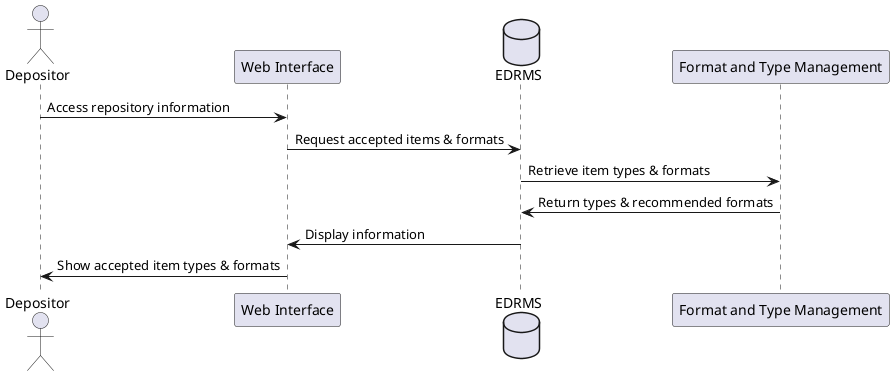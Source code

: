 @startuml

actor Depositor as depositor
participant "Web Interface" as web
database "EDRMS" as edrms
participant "Format and Type Management" as ftm

depositor -> web : Access repository information
web -> edrms : Request accepted items & formats
edrms -> ftm : Retrieve item types & formats
ftm -> edrms : Return types & recommended formats
edrms -> web : Display information
web -> depositor : Show accepted item types & formats

@enduml
